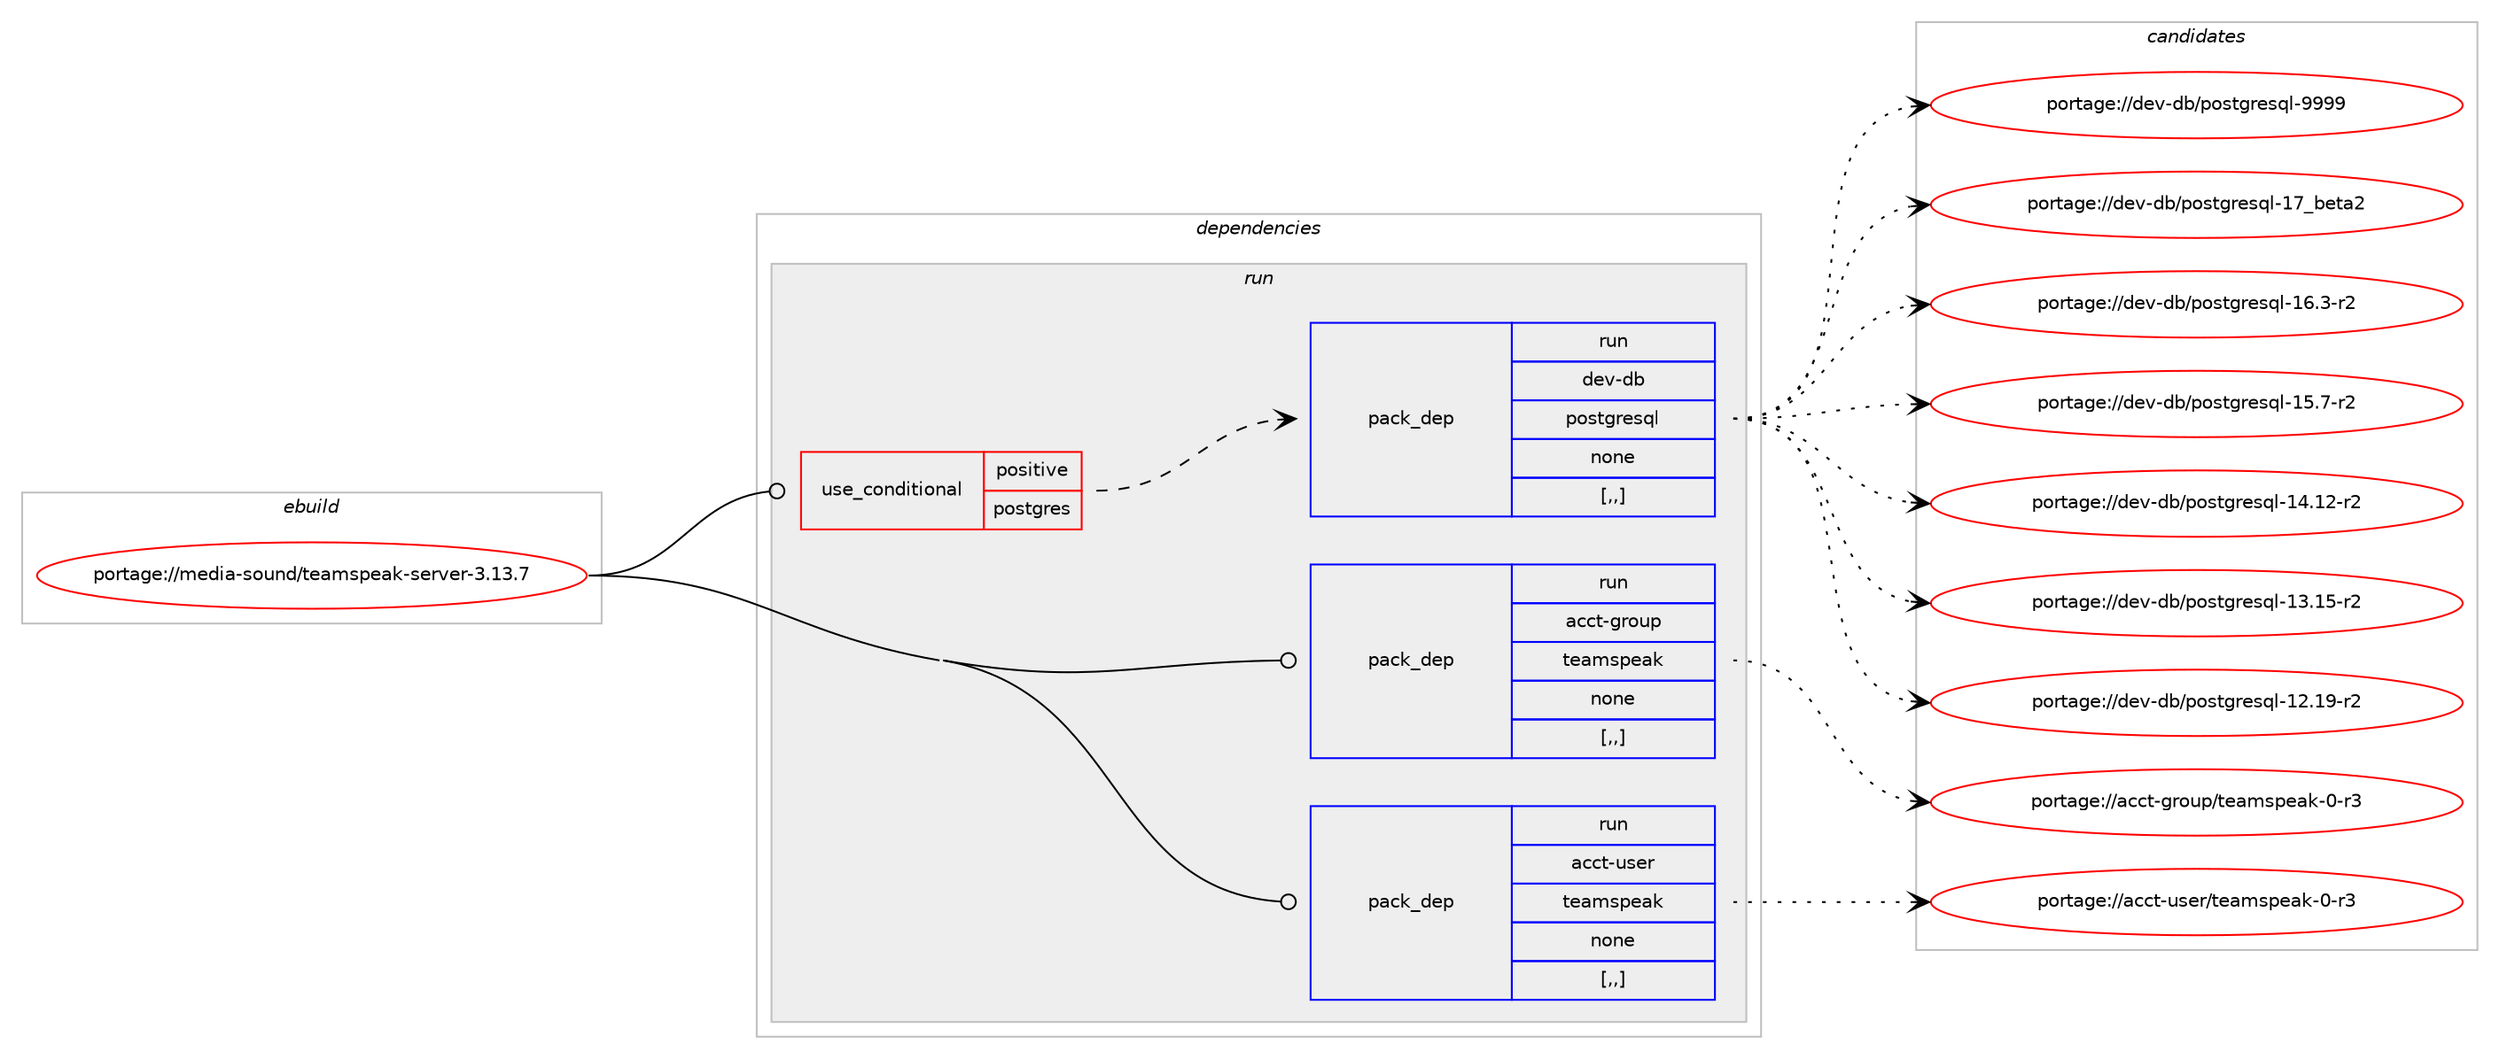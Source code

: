 digraph prolog {

# *************
# Graph options
# *************

newrank=true;
concentrate=true;
compound=true;
graph [rankdir=LR,fontname=Helvetica,fontsize=10,ranksep=1.5];#, ranksep=2.5, nodesep=0.2];
edge  [arrowhead=vee];
node  [fontname=Helvetica,fontsize=10];

# **********
# The ebuild
# **********

subgraph cluster_leftcol {
color=gray;
label=<<i>ebuild</i>>;
id [label="portage://media-sound/teamspeak-server-3.13.7", color=red, width=4, href="../media-sound/teamspeak-server-3.13.7.svg"];
}

# ****************
# The dependencies
# ****************

subgraph cluster_midcol {
color=gray;
label=<<i>dependencies</i>>;
subgraph cluster_compile {
fillcolor="#eeeeee";
style=filled;
label=<<i>compile</i>>;
}
subgraph cluster_compileandrun {
fillcolor="#eeeeee";
style=filled;
label=<<i>compile and run</i>>;
}
subgraph cluster_run {
fillcolor="#eeeeee";
style=filled;
label=<<i>run</i>>;
subgraph cond81641 {
dependency321813 [label=<<TABLE BORDER="0" CELLBORDER="1" CELLSPACING="0" CELLPADDING="4"><TR><TD ROWSPAN="3" CELLPADDING="10">use_conditional</TD></TR><TR><TD>positive</TD></TR><TR><TD>postgres</TD></TR></TABLE>>, shape=none, color=red];
subgraph pack237698 {
dependency321814 [label=<<TABLE BORDER="0" CELLBORDER="1" CELLSPACING="0" CELLPADDING="4" WIDTH="220"><TR><TD ROWSPAN="6" CELLPADDING="30">pack_dep</TD></TR><TR><TD WIDTH="110">run</TD></TR><TR><TD>dev-db</TD></TR><TR><TD>postgresql</TD></TR><TR><TD>none</TD></TR><TR><TD>[,,]</TD></TR></TABLE>>, shape=none, color=blue];
}
dependency321813:e -> dependency321814:w [weight=20,style="dashed",arrowhead="vee"];
}
id:e -> dependency321813:w [weight=20,style="solid",arrowhead="odot"];
subgraph pack237699 {
dependency321815 [label=<<TABLE BORDER="0" CELLBORDER="1" CELLSPACING="0" CELLPADDING="4" WIDTH="220"><TR><TD ROWSPAN="6" CELLPADDING="30">pack_dep</TD></TR><TR><TD WIDTH="110">run</TD></TR><TR><TD>acct-group</TD></TR><TR><TD>teamspeak</TD></TR><TR><TD>none</TD></TR><TR><TD>[,,]</TD></TR></TABLE>>, shape=none, color=blue];
}
id:e -> dependency321815:w [weight=20,style="solid",arrowhead="odot"];
subgraph pack237700 {
dependency321816 [label=<<TABLE BORDER="0" CELLBORDER="1" CELLSPACING="0" CELLPADDING="4" WIDTH="220"><TR><TD ROWSPAN="6" CELLPADDING="30">pack_dep</TD></TR><TR><TD WIDTH="110">run</TD></TR><TR><TD>acct-user</TD></TR><TR><TD>teamspeak</TD></TR><TR><TD>none</TD></TR><TR><TD>[,,]</TD></TR></TABLE>>, shape=none, color=blue];
}
id:e -> dependency321816:w [weight=20,style="solid",arrowhead="odot"];
}
}

# **************
# The candidates
# **************

subgraph cluster_choices {
rank=same;
color=gray;
label=<<i>candidates</i>>;

subgraph choice237698 {
color=black;
nodesep=1;
choice1001011184510098471121111151161031141011151131084557575757 [label="portage://dev-db/postgresql-9999", color=red, width=4,href="../dev-db/postgresql-9999.svg"];
choice10010111845100984711211111511610311410111511310845495595981011169750 [label="portage://dev-db/postgresql-17_beta2", color=red, width=4,href="../dev-db/postgresql-17_beta2.svg"];
choice10010111845100984711211111511610311410111511310845495446514511450 [label="portage://dev-db/postgresql-16.3-r2", color=red, width=4,href="../dev-db/postgresql-16.3-r2.svg"];
choice10010111845100984711211111511610311410111511310845495346554511450 [label="portage://dev-db/postgresql-15.7-r2", color=red, width=4,href="../dev-db/postgresql-15.7-r2.svg"];
choice1001011184510098471121111151161031141011151131084549524649504511450 [label="portage://dev-db/postgresql-14.12-r2", color=red, width=4,href="../dev-db/postgresql-14.12-r2.svg"];
choice1001011184510098471121111151161031141011151131084549514649534511450 [label="portage://dev-db/postgresql-13.15-r2", color=red, width=4,href="../dev-db/postgresql-13.15-r2.svg"];
choice1001011184510098471121111151161031141011151131084549504649574511450 [label="portage://dev-db/postgresql-12.19-r2", color=red, width=4,href="../dev-db/postgresql-12.19-r2.svg"];
dependency321814:e -> choice1001011184510098471121111151161031141011151131084557575757:w [style=dotted,weight="100"];
dependency321814:e -> choice10010111845100984711211111511610311410111511310845495595981011169750:w [style=dotted,weight="100"];
dependency321814:e -> choice10010111845100984711211111511610311410111511310845495446514511450:w [style=dotted,weight="100"];
dependency321814:e -> choice10010111845100984711211111511610311410111511310845495346554511450:w [style=dotted,weight="100"];
dependency321814:e -> choice1001011184510098471121111151161031141011151131084549524649504511450:w [style=dotted,weight="100"];
dependency321814:e -> choice1001011184510098471121111151161031141011151131084549514649534511450:w [style=dotted,weight="100"];
dependency321814:e -> choice1001011184510098471121111151161031141011151131084549504649574511450:w [style=dotted,weight="100"];
}
subgraph choice237699 {
color=black;
nodesep=1;
choice9799991164510311411111711247116101971091151121019710745484511451 [label="portage://acct-group/teamspeak-0-r3", color=red, width=4,href="../acct-group/teamspeak-0-r3.svg"];
dependency321815:e -> choice9799991164510311411111711247116101971091151121019710745484511451:w [style=dotted,weight="100"];
}
subgraph choice237700 {
color=black;
nodesep=1;
choice9799991164511711510111447116101971091151121019710745484511451 [label="portage://acct-user/teamspeak-0-r3", color=red, width=4,href="../acct-user/teamspeak-0-r3.svg"];
dependency321816:e -> choice9799991164511711510111447116101971091151121019710745484511451:w [style=dotted,weight="100"];
}
}

}

